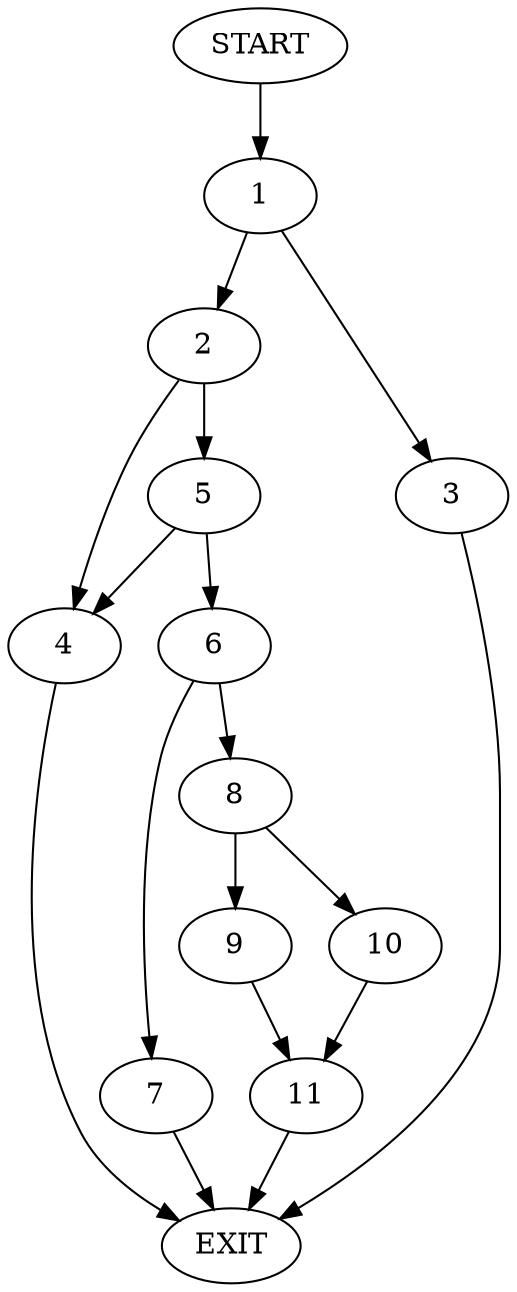 digraph {
0 [label="START"]
12 [label="EXIT"]
0 -> 1
1 -> 2
1 -> 3
3 -> 12
2 -> 4
2 -> 5
5 -> 4
5 -> 6
4 -> 12
6 -> 7
6 -> 8
8 -> 9
8 -> 10
7 -> 12
9 -> 11
10 -> 11
11 -> 12
}
